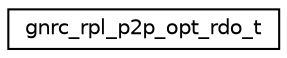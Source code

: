 digraph "Graphical Class Hierarchy"
{
 // LATEX_PDF_SIZE
  edge [fontname="Helvetica",fontsize="10",labelfontname="Helvetica",labelfontsize="10"];
  node [fontname="Helvetica",fontsize="10",shape=record];
  rankdir="LR";
  Node0 [label="gnrc_rpl_p2p_opt_rdo_t",height=0.2,width=0.4,color="black", fillcolor="white", style="filled",URL="$structgnrc__rpl__p2p__opt__rdo__t.html",tooltip="P2P Route Discovery Object (RDO) Option."];
}
